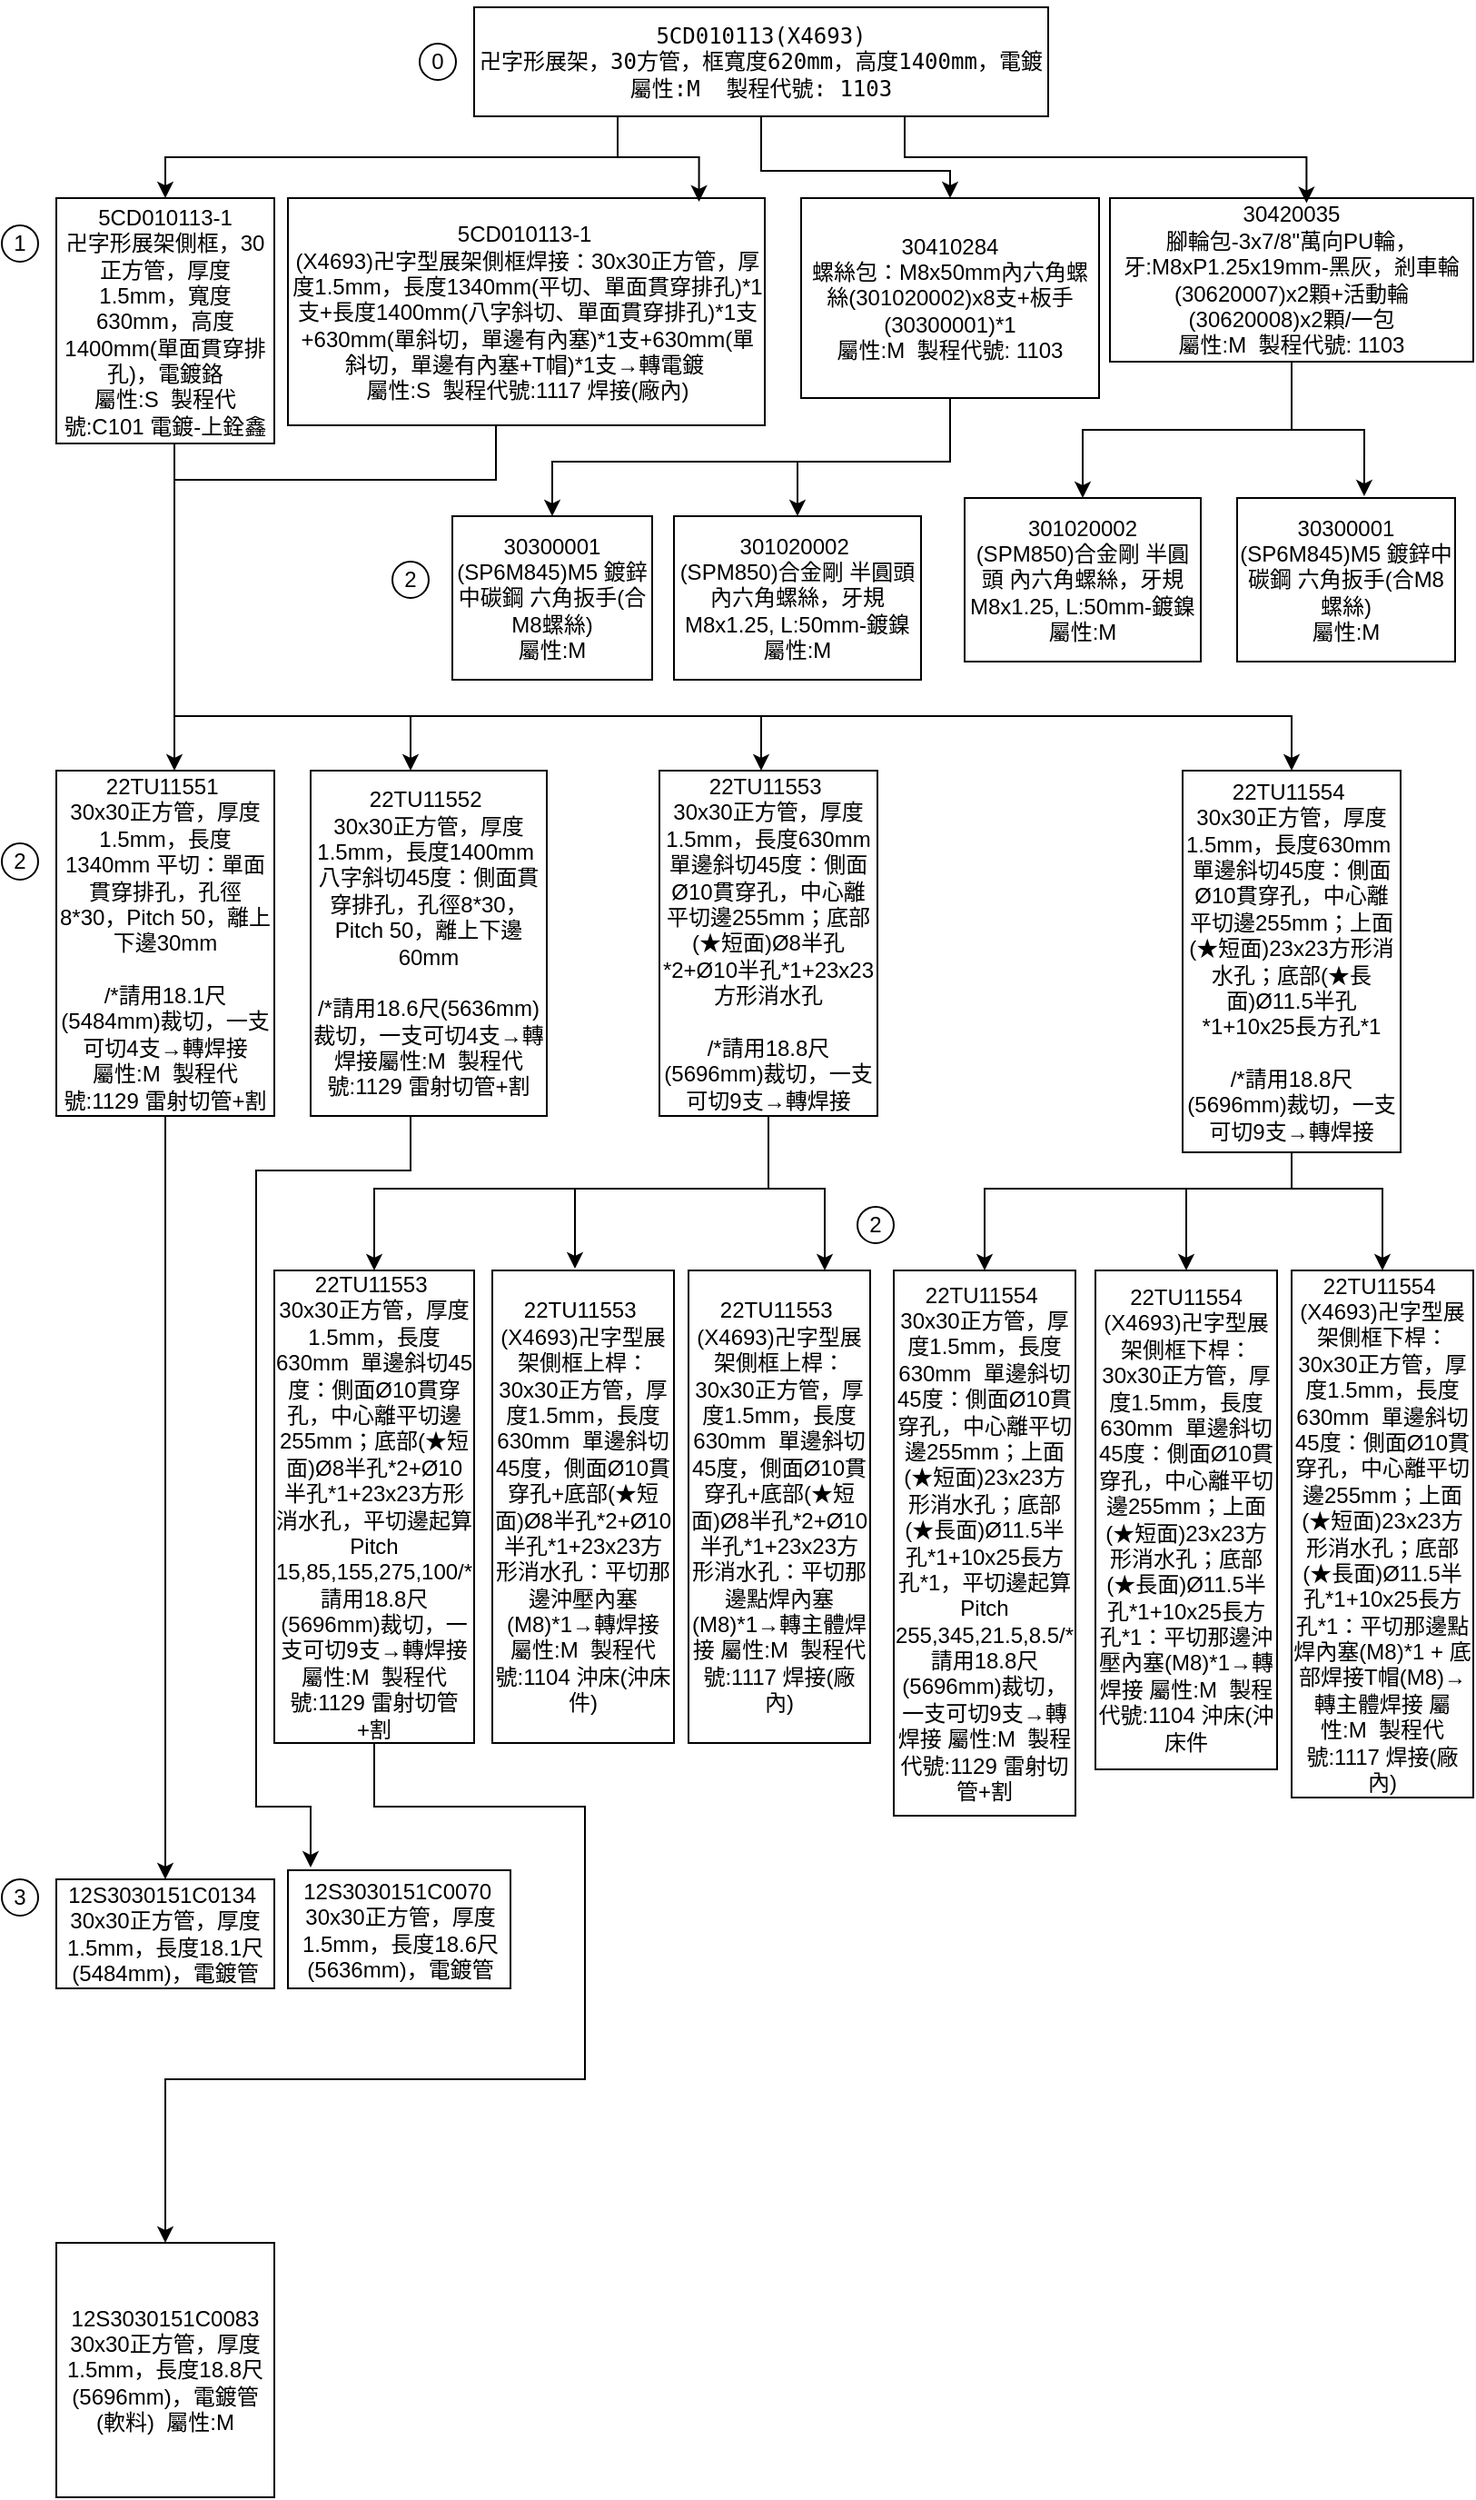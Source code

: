 <mxfile version="24.2.8" type="github">
  <diagram id="C5RBs43oDa-KdzZeNtuy" name="Page-1">
    <mxGraphModel dx="1195" dy="643" grid="1" gridSize="10" guides="1" tooltips="1" connect="1" arrows="1" fold="1" page="1" pageScale="1" pageWidth="827" pageHeight="1169" math="0" shadow="0">
      <root>
        <mxCell id="WIyWlLk6GJQsqaUBKTNV-0" />
        <mxCell id="WIyWlLk6GJQsqaUBKTNV-1" parent="WIyWlLk6GJQsqaUBKTNV-0" />
        <mxCell id="io9VJMqO0ZMELUNDM5LC-114" style="edgeStyle=orthogonalEdgeStyle;rounded=0;orthogonalLoop=1;jettySize=auto;html=1;exitX=0.25;exitY=1;exitDx=0;exitDy=0;entryX=0.5;entryY=0;entryDx=0;entryDy=0;" edge="1" parent="WIyWlLk6GJQsqaUBKTNV-1" source="io9VJMqO0ZMELUNDM5LC-0" target="io9VJMqO0ZMELUNDM5LC-1">
          <mxGeometry relative="1" as="geometry" />
        </mxCell>
        <mxCell id="io9VJMqO0ZMELUNDM5LC-117" style="edgeStyle=orthogonalEdgeStyle;rounded=0;orthogonalLoop=1;jettySize=auto;html=1;entryX=0.5;entryY=0;entryDx=0;entryDy=0;" edge="1" parent="WIyWlLk6GJQsqaUBKTNV-1" source="io9VJMqO0ZMELUNDM5LC-0" target="io9VJMqO0ZMELUNDM5LC-2">
          <mxGeometry relative="1" as="geometry">
            <Array as="points">
              <mxPoint x="428" y="100" />
              <mxPoint x="532" y="100" />
            </Array>
          </mxGeometry>
        </mxCell>
        <mxCell id="io9VJMqO0ZMELUNDM5LC-0" value="&lt;pre&gt;5CD010113(X4693)&lt;br&gt;卍字形展架，30方管，框寬度620mm，高度1400mm，電鍍&lt;br&gt;屬性:M&amp;nbsp; 製程代號: 1103&lt;/pre&gt;" style="rounded=0;whiteSpace=wrap;html=1;align=center;" vertex="1" parent="WIyWlLk6GJQsqaUBKTNV-1">
          <mxGeometry x="270" y="10" width="316" height="60" as="geometry" />
        </mxCell>
        <mxCell id="io9VJMqO0ZMELUNDM5LC-124" style="edgeStyle=orthogonalEdgeStyle;rounded=0;orthogonalLoop=1;jettySize=auto;html=1;entryX=0.5;entryY=0;entryDx=0;entryDy=0;" edge="1" parent="WIyWlLk6GJQsqaUBKTNV-1" source="io9VJMqO0ZMELUNDM5LC-1" target="io9VJMqO0ZMELUNDM5LC-25">
          <mxGeometry relative="1" as="geometry">
            <Array as="points">
              <mxPoint x="105" y="400" />
              <mxPoint x="720" y="400" />
            </Array>
          </mxGeometry>
        </mxCell>
        <mxCell id="io9VJMqO0ZMELUNDM5LC-127" style="edgeStyle=orthogonalEdgeStyle;rounded=0;orthogonalLoop=1;jettySize=auto;html=1;" edge="1" parent="WIyWlLk6GJQsqaUBKTNV-1" source="io9VJMqO0ZMELUNDM5LC-1" target="io9VJMqO0ZMELUNDM5LC-24">
          <mxGeometry relative="1" as="geometry">
            <Array as="points">
              <mxPoint x="105" y="400" />
              <mxPoint x="428" y="400" />
            </Array>
          </mxGeometry>
        </mxCell>
        <mxCell id="io9VJMqO0ZMELUNDM5LC-129" style="edgeStyle=orthogonalEdgeStyle;rounded=0;orthogonalLoop=1;jettySize=auto;html=1;" edge="1" parent="WIyWlLk6GJQsqaUBKTNV-1" source="io9VJMqO0ZMELUNDM5LC-1" target="io9VJMqO0ZMELUNDM5LC-23">
          <mxGeometry relative="1" as="geometry">
            <Array as="points">
              <mxPoint x="105" y="400" />
              <mxPoint x="235" y="400" />
            </Array>
          </mxGeometry>
        </mxCell>
        <mxCell id="io9VJMqO0ZMELUNDM5LC-1" value="5CD010113-1&lt;div&gt;卍字形展架側框，30正方管，厚度1.5mm，寬度630mm，高度1400mm(單面貫穿排孔)，電鍍鉻&lt;br&gt;&lt;/div&gt;&lt;div&gt;屬性:S&amp;nbsp; 製程代號:C101 電鍍-上銓鑫&lt;br&gt;&lt;/div&gt;" style="rounded=0;whiteSpace=wrap;html=1;" vertex="1" parent="WIyWlLk6GJQsqaUBKTNV-1">
          <mxGeometry x="40" y="115" width="120" height="135" as="geometry" />
        </mxCell>
        <mxCell id="io9VJMqO0ZMELUNDM5LC-108" style="edgeStyle=orthogonalEdgeStyle;rounded=0;orthogonalLoop=1;jettySize=auto;html=1;" edge="1" parent="WIyWlLk6GJQsqaUBKTNV-1" source="io9VJMqO0ZMELUNDM5LC-2" target="io9VJMqO0ZMELUNDM5LC-15">
          <mxGeometry relative="1" as="geometry">
            <Array as="points">
              <mxPoint x="532" y="260" />
              <mxPoint x="313" y="260" />
            </Array>
          </mxGeometry>
        </mxCell>
        <mxCell id="io9VJMqO0ZMELUNDM5LC-109" style="edgeStyle=orthogonalEdgeStyle;rounded=0;orthogonalLoop=1;jettySize=auto;html=1;entryX=0.5;entryY=0;entryDx=0;entryDy=0;" edge="1" parent="WIyWlLk6GJQsqaUBKTNV-1" source="io9VJMqO0ZMELUNDM5LC-2" target="io9VJMqO0ZMELUNDM5LC-14">
          <mxGeometry relative="1" as="geometry">
            <Array as="points">
              <mxPoint x="532" y="260" />
              <mxPoint x="448" y="260" />
            </Array>
          </mxGeometry>
        </mxCell>
        <mxCell id="io9VJMqO0ZMELUNDM5LC-2" value="&lt;p&gt;30410284&lt;br&gt;螺絲包：M8x50mm內六角螺絲(301020002)x8支+板手(30300001)*1&lt;br&gt;屬性:M&amp;nbsp; 製程代號: 1103&lt;/p&gt;" style="rounded=0;whiteSpace=wrap;html=1;" vertex="1" parent="WIyWlLk6GJQsqaUBKTNV-1">
          <mxGeometry x="450" y="115" width="164" height="110" as="geometry" />
        </mxCell>
        <mxCell id="io9VJMqO0ZMELUNDM5LC-19" style="edgeStyle=orthogonalEdgeStyle;rounded=0;orthogonalLoop=1;jettySize=auto;html=1;exitX=0.5;exitY=1;exitDx=0;exitDy=0;entryX=0.5;entryY=0;entryDx=0;entryDy=0;" edge="1" parent="WIyWlLk6GJQsqaUBKTNV-1" source="io9VJMqO0ZMELUNDM5LC-5" target="io9VJMqO0ZMELUNDM5LC-11">
          <mxGeometry relative="1" as="geometry" />
        </mxCell>
        <mxCell id="io9VJMqO0ZMELUNDM5LC-5" value="30420035&lt;div&gt;腳輪包-3x7/8&quot;萬向PU輪，牙:M8xP1.25x19mm-黑灰，剎車輪(30620007)x2顆+活動輪(30620008)x2顆/一包&lt;br&gt;&lt;/div&gt;&lt;div&gt;屬性:M&amp;nbsp; 製程代號: 1103&lt;br&gt;&lt;/div&gt;" style="rounded=0;whiteSpace=wrap;html=1;" vertex="1" parent="WIyWlLk6GJQsqaUBKTNV-1">
          <mxGeometry x="620" y="115" width="200" height="90" as="geometry" />
        </mxCell>
        <mxCell id="io9VJMqO0ZMELUNDM5LC-11" value="301020002&lt;div&gt;(SPM850)合金剛 半圓頭 內六角螺絲，牙規M8x1.25, L:50mm-鍍鎳&lt;br&gt;&lt;/div&gt;&lt;div&gt;屬性:M&lt;br&gt;&lt;/div&gt;" style="rounded=0;whiteSpace=wrap;html=1;" vertex="1" parent="WIyWlLk6GJQsqaUBKTNV-1">
          <mxGeometry x="540" y="280" width="130" height="90" as="geometry" />
        </mxCell>
        <mxCell id="io9VJMqO0ZMELUNDM5LC-12" value="30300001&lt;div&gt;(SP6M845)M5 鍍鋅中碳鋼 六角扳手(合M8螺絲)&lt;br&gt;&lt;/div&gt;&lt;div&gt;屬性:M&lt;br&gt;&lt;/div&gt;" style="rounded=0;whiteSpace=wrap;html=1;" vertex="1" parent="WIyWlLk6GJQsqaUBKTNV-1">
          <mxGeometry x="690" y="280" width="120" height="90" as="geometry" />
        </mxCell>
        <mxCell id="io9VJMqO0ZMELUNDM5LC-14" value="301020002&amp;nbsp;&lt;div&gt;(SPM850)合金剛 半圓頭 內六角螺絲，牙規M8x1.25, L:50mm-鍍鎳&lt;/div&gt;&lt;div&gt;屬性:M&lt;br&gt;&lt;/div&gt;" style="rounded=0;whiteSpace=wrap;html=1;" vertex="1" parent="WIyWlLk6GJQsqaUBKTNV-1">
          <mxGeometry x="380" y="290" width="136" height="90" as="geometry" />
        </mxCell>
        <mxCell id="io9VJMqO0ZMELUNDM5LC-15" value="30300001 (SP6M845)M5 鍍鋅中碳鋼 六角扳手(合M8螺絲)&lt;div&gt;屬性:M&lt;br&gt;&lt;/div&gt;" style="rounded=0;whiteSpace=wrap;html=1;" vertex="1" parent="WIyWlLk6GJQsqaUBKTNV-1">
          <mxGeometry x="258" y="290" width="110" height="90" as="geometry" />
        </mxCell>
        <mxCell id="io9VJMqO0ZMELUNDM5LC-18" style="edgeStyle=orthogonalEdgeStyle;rounded=0;orthogonalLoop=1;jettySize=auto;html=1;entryX=0.583;entryY=-0.011;entryDx=0;entryDy=0;entryPerimeter=0;" edge="1" parent="WIyWlLk6GJQsqaUBKTNV-1" source="io9VJMqO0ZMELUNDM5LC-5" target="io9VJMqO0ZMELUNDM5LC-12">
          <mxGeometry relative="1" as="geometry" />
        </mxCell>
        <mxCell id="io9VJMqO0ZMELUNDM5LC-37" style="edgeStyle=orthogonalEdgeStyle;rounded=0;orthogonalLoop=1;jettySize=auto;html=1;entryX=0.5;entryY=0;entryDx=0;entryDy=0;" edge="1" parent="WIyWlLk6GJQsqaUBKTNV-1" source="io9VJMqO0ZMELUNDM5LC-22" target="io9VJMqO0ZMELUNDM5LC-35">
          <mxGeometry relative="1" as="geometry" />
        </mxCell>
        <mxCell id="io9VJMqO0ZMELUNDM5LC-22" value="22TU11551&amp;nbsp;&lt;div&gt;30x30正方管，厚度1.5mm，長度1340mm 平切：單面貫穿排孔，孔徑8*30，Pitch 50，離上下邊30mm&lt;/div&gt;&lt;div&gt;&lt;br&gt;&lt;/div&gt;&lt;div&gt;/*&lt;span style=&quot;background-color: initial;&quot;&gt;請用18.1尺(5484mm)裁切，一支可切4支→轉焊接&lt;/span&gt;&lt;/div&gt;&lt;div&gt;&lt;span style=&quot;background-color: initial;&quot;&gt;屬性:M&amp;nbsp; 製程代號:1129 雷射切管+割&lt;/span&gt;&lt;/div&gt;" style="rounded=0;whiteSpace=wrap;html=1;" vertex="1" parent="WIyWlLk6GJQsqaUBKTNV-1">
          <mxGeometry x="40" y="430" width="120" height="190" as="geometry" />
        </mxCell>
        <mxCell id="io9VJMqO0ZMELUNDM5LC-23" value="22TU11552&amp;nbsp;&lt;div&gt;30x30正方管，厚度1.5mm，長度1400mm&amp;nbsp; 八字斜切45度：側面貫穿排孔，孔徑8*30，Pitch 50，離上下邊60mm&lt;/div&gt;&lt;div&gt;&lt;br&gt;&lt;/div&gt;&lt;div&gt;/*&lt;span style=&quot;background-color: initial;&quot;&gt;請用18.6尺(5636mm)裁切，一支可切4支→轉焊接&lt;/span&gt;&lt;span style=&quot;background-color: initial;&quot;&gt;屬性:M&amp;nbsp; 製程代號:1129 雷射切管+割&lt;/span&gt;&lt;/div&gt;" style="rounded=0;whiteSpace=wrap;html=1;" vertex="1" parent="WIyWlLk6GJQsqaUBKTNV-1">
          <mxGeometry x="180" y="430" width="130" height="190" as="geometry" />
        </mxCell>
        <mxCell id="io9VJMqO0ZMELUNDM5LC-149" style="edgeStyle=orthogonalEdgeStyle;rounded=0;orthogonalLoop=1;jettySize=auto;html=1;entryX=0.75;entryY=0;entryDx=0;entryDy=0;" edge="1" parent="WIyWlLk6GJQsqaUBKTNV-1" source="io9VJMqO0ZMELUNDM5LC-24" target="io9VJMqO0ZMELUNDM5LC-85">
          <mxGeometry relative="1" as="geometry">
            <Array as="points">
              <mxPoint x="432" y="660" />
              <mxPoint x="463" y="660" />
            </Array>
          </mxGeometry>
        </mxCell>
        <mxCell id="io9VJMqO0ZMELUNDM5LC-154" style="edgeStyle=orthogonalEdgeStyle;rounded=0;orthogonalLoop=1;jettySize=auto;html=1;entryX=0.5;entryY=0;entryDx=0;entryDy=0;" edge="1" parent="WIyWlLk6GJQsqaUBKTNV-1" source="io9VJMqO0ZMELUNDM5LC-24" target="io9VJMqO0ZMELUNDM5LC-79">
          <mxGeometry relative="1" as="geometry">
            <Array as="points">
              <mxPoint x="432" y="660" />
              <mxPoint x="215" y="660" />
            </Array>
          </mxGeometry>
        </mxCell>
        <mxCell id="io9VJMqO0ZMELUNDM5LC-24" value="22TU11553&amp;nbsp;&lt;div&gt;30x30正方管，厚度1.5mm，長度630mm 單邊斜切45度：側面Ø10貫穿孔，中心離平切邊255mm；底部(★短面)Ø8半孔*2+Ø10半孔*1+23x23方形消水孔&lt;/div&gt;&lt;div&gt;&lt;br&gt;&lt;/div&gt;&lt;div&gt;/&lt;span style=&quot;background-color: initial;&quot;&gt;*請用18.8尺(5696mm)裁切，一支可切9支→轉焊接&lt;/span&gt;&lt;/div&gt;" style="rounded=0;whiteSpace=wrap;html=1;" vertex="1" parent="WIyWlLk6GJQsqaUBKTNV-1">
          <mxGeometry x="372" y="430" width="120" height="190" as="geometry" />
        </mxCell>
        <mxCell id="io9VJMqO0ZMELUNDM5LC-139" style="edgeStyle=orthogonalEdgeStyle;rounded=0;orthogonalLoop=1;jettySize=auto;html=1;" edge="1" parent="WIyWlLk6GJQsqaUBKTNV-1" source="io9VJMqO0ZMELUNDM5LC-25" target="io9VJMqO0ZMELUNDM5LC-130">
          <mxGeometry relative="1" as="geometry">
            <Array as="points">
              <mxPoint x="720" y="660" />
              <mxPoint x="551" y="660" />
            </Array>
          </mxGeometry>
        </mxCell>
        <mxCell id="io9VJMqO0ZMELUNDM5LC-152" style="edgeStyle=orthogonalEdgeStyle;rounded=0;orthogonalLoop=1;jettySize=auto;html=1;entryX=0.5;entryY=0;entryDx=0;entryDy=0;" edge="1" parent="WIyWlLk6GJQsqaUBKTNV-1" source="io9VJMqO0ZMELUNDM5LC-25" target="io9VJMqO0ZMELUNDM5LC-131">
          <mxGeometry relative="1" as="geometry">
            <Array as="points">
              <mxPoint x="720" y="660" />
              <mxPoint x="662" y="660" />
            </Array>
          </mxGeometry>
        </mxCell>
        <mxCell id="io9VJMqO0ZMELUNDM5LC-153" style="edgeStyle=orthogonalEdgeStyle;rounded=0;orthogonalLoop=1;jettySize=auto;html=1;entryX=0.5;entryY=0;entryDx=0;entryDy=0;" edge="1" parent="WIyWlLk6GJQsqaUBKTNV-1" source="io9VJMqO0ZMELUNDM5LC-25" target="io9VJMqO0ZMELUNDM5LC-135">
          <mxGeometry relative="1" as="geometry">
            <Array as="points">
              <mxPoint x="720" y="660" />
              <mxPoint x="770" y="660" />
            </Array>
          </mxGeometry>
        </mxCell>
        <mxCell id="io9VJMqO0ZMELUNDM5LC-25" value="22TU11554&amp;nbsp;&lt;div&gt;30x30正方管，厚度1.5mm，長度630mm&amp;nbsp; 單邊斜切45度：側面Ø10貫穿孔，中心離平切邊255mm；上面(★短面)23x23方形消水孔；底部(★長面)Ø11.5半孔*1+10x25長方孔*1&lt;/div&gt;&lt;div&gt;&lt;br&gt;&lt;/div&gt;&lt;div&gt;/*請用18.8尺(5696mm)裁切，一支可切9支→轉焊接&lt;br&gt;&lt;/div&gt;" style="rounded=0;whiteSpace=wrap;html=1;" vertex="1" parent="WIyWlLk6GJQsqaUBKTNV-1">
          <mxGeometry x="660" y="430" width="120" height="210" as="geometry" />
        </mxCell>
        <mxCell id="io9VJMqO0ZMELUNDM5LC-35" value="12S3030151C0134&amp;nbsp;&lt;div&gt;30x30正方管，厚度1.5mm，長度18.1尺(5484mm)，電鍍管&lt;/div&gt;" style="rounded=0;whiteSpace=wrap;html=1;align=center;" vertex="1" parent="WIyWlLk6GJQsqaUBKTNV-1">
          <mxGeometry x="40" y="1040" width="120" height="60" as="geometry" />
        </mxCell>
        <mxCell id="io9VJMqO0ZMELUNDM5LC-38" value="12S3030151C0070&amp;nbsp;&lt;div&gt;30x30正方管，厚度1.5mm，長度18.6尺(5636mm)，電鍍管&lt;/div&gt;" style="rounded=0;whiteSpace=wrap;html=1;" vertex="1" parent="WIyWlLk6GJQsqaUBKTNV-1">
          <mxGeometry x="167.5" y="1035" width="122.5" height="65" as="geometry" />
        </mxCell>
        <mxCell id="io9VJMqO0ZMELUNDM5LC-60" value="0" style="ellipse;whiteSpace=wrap;html=1;aspect=fixed;" vertex="1" parent="WIyWlLk6GJQsqaUBKTNV-1">
          <mxGeometry x="240" y="30" width="20" height="20" as="geometry" />
        </mxCell>
        <mxCell id="io9VJMqO0ZMELUNDM5LC-61" value="1" style="ellipse;whiteSpace=wrap;html=1;aspect=fixed;" vertex="1" parent="WIyWlLk6GJQsqaUBKTNV-1">
          <mxGeometry x="10" y="130" width="20" height="20" as="geometry" />
        </mxCell>
        <mxCell id="io9VJMqO0ZMELUNDM5LC-62" value="2" style="ellipse;whiteSpace=wrap;html=1;aspect=fixed;" vertex="1" parent="WIyWlLk6GJQsqaUBKTNV-1">
          <mxGeometry x="225" y="315" width="20" height="20" as="geometry" />
        </mxCell>
        <mxCell id="io9VJMqO0ZMELUNDM5LC-63" value="2" style="ellipse;whiteSpace=wrap;html=1;aspect=fixed;" vertex="1" parent="WIyWlLk6GJQsqaUBKTNV-1">
          <mxGeometry x="10" y="470" width="20" height="20" as="geometry" />
        </mxCell>
        <mxCell id="io9VJMqO0ZMELUNDM5LC-77" value="3" style="ellipse;whiteSpace=wrap;html=1;aspect=fixed;" vertex="1" parent="WIyWlLk6GJQsqaUBKTNV-1">
          <mxGeometry x="10" y="1040" width="20" height="20" as="geometry" />
        </mxCell>
        <mxCell id="io9VJMqO0ZMELUNDM5LC-159" style="edgeStyle=orthogonalEdgeStyle;rounded=0;orthogonalLoop=1;jettySize=auto;html=1;entryX=0.5;entryY=0;entryDx=0;entryDy=0;" edge="1" parent="WIyWlLk6GJQsqaUBKTNV-1" source="io9VJMqO0ZMELUNDM5LC-79" target="io9VJMqO0ZMELUNDM5LC-157">
          <mxGeometry relative="1" as="geometry">
            <mxPoint x="230" y="1240" as="targetPoint" />
            <Array as="points">
              <mxPoint x="215" y="1000" />
              <mxPoint x="331" y="1000" />
              <mxPoint x="331" y="1150" />
              <mxPoint x="100" y="1150" />
            </Array>
          </mxGeometry>
        </mxCell>
        <mxCell id="io9VJMqO0ZMELUNDM5LC-79" value="&lt;div&gt;22TU11553&amp;nbsp;&lt;/div&gt;&lt;div&gt;30x30正方管，厚度1.5mm，長度630mm&amp;nbsp; 單邊斜切45度：側面Ø10貫穿孔，中心離平切邊255mm；底部(★短面)Ø8半孔*2+Ø10半孔*1+23x23方形消水孔，平切邊起算Pitch 15,85,155,275,100/*請用18.8尺(5696mm)裁切，一支可切9支→轉焊接 屬性:M&amp;nbsp; 製程代號:1129 雷射切管+割&lt;/div&gt;" style="rounded=0;whiteSpace=wrap;html=1;align=center;" vertex="1" parent="WIyWlLk6GJQsqaUBKTNV-1">
          <mxGeometry x="160" y="705" width="110" height="260" as="geometry" />
        </mxCell>
        <mxCell id="io9VJMqO0ZMELUNDM5LC-81" value="22TU11553&amp;nbsp;&lt;div&gt;(X4693)卍字型展架側框上桿：30x30正方管，厚度1.5mm，長度630mm&amp;nbsp; 單邊斜切45度，側面Ø10貫穿孔+底部(★短面)Ø8半孔*2+Ø10半孔*1+23x23方形消水孔：平切那邊沖壓內塞(M8)*1→轉焊接 屬性:M&amp;nbsp; 製程代號:1104 沖床(沖床件)&lt;/div&gt;" style="rounded=0;whiteSpace=wrap;html=1;" vertex="1" parent="WIyWlLk6GJQsqaUBKTNV-1">
          <mxGeometry x="280" y="705" width="100" height="260" as="geometry" />
        </mxCell>
        <mxCell id="io9VJMqO0ZMELUNDM5LC-85" value="22TU11553&amp;nbsp;&lt;div&gt;(X4693)卍字型展架側框上桿：30x30正方管，厚度1.5mm，長度630mm&amp;nbsp; 單邊斜切45度，側面Ø10貫穿孔+底部(★短面)Ø8半孔*2+Ø10半孔*1+23x23方形消水孔：平切那邊點焊內塞(M8)*1→轉主體焊接 屬性:M&amp;nbsp; 製程代號:1117 焊接(廠內)&lt;/div&gt;" style="rounded=0;whiteSpace=wrap;html=1;" vertex="1" parent="WIyWlLk6GJQsqaUBKTNV-1">
          <mxGeometry x="388" y="705" width="100" height="260" as="geometry" />
        </mxCell>
        <mxCell id="io9VJMqO0ZMELUNDM5LC-94" style="edgeStyle=orthogonalEdgeStyle;rounded=0;orthogonalLoop=1;jettySize=auto;html=1;entryX=0.102;entryY=-0.023;entryDx=0;entryDy=0;entryPerimeter=0;" edge="1" parent="WIyWlLk6GJQsqaUBKTNV-1" source="io9VJMqO0ZMELUNDM5LC-23" target="io9VJMqO0ZMELUNDM5LC-38">
          <mxGeometry relative="1" as="geometry">
            <Array as="points">
              <mxPoint x="235" y="650" />
              <mxPoint x="150" y="650" />
              <mxPoint x="150" y="1000" />
              <mxPoint x="180" y="1000" />
            </Array>
          </mxGeometry>
        </mxCell>
        <mxCell id="io9VJMqO0ZMELUNDM5LC-126" style="edgeStyle=orthogonalEdgeStyle;rounded=0;orthogonalLoop=1;jettySize=auto;html=1;" edge="1" parent="WIyWlLk6GJQsqaUBKTNV-1">
          <mxGeometry relative="1" as="geometry">
            <mxPoint x="105" y="430" as="targetPoint" />
            <mxPoint x="282" y="240.0" as="sourcePoint" />
            <Array as="points">
              <mxPoint x="282" y="270" />
              <mxPoint x="105" y="270" />
            </Array>
          </mxGeometry>
        </mxCell>
        <mxCell id="io9VJMqO0ZMELUNDM5LC-98" value="5CD010113-1&amp;nbsp;&lt;div&gt;(X4693)卍字型展架側框焊接：30x30正方管，厚度1.5mm，長度1340mm(平切、單面貫穿排孔)*1支+長度1400mm(八字斜切、單面貫穿排孔)*1支+630mm(單斜切，單邊有內塞)*1支+630mm(單斜切，單邊有內塞+T帽)*1支→轉電鍍&amp;nbsp;&lt;/div&gt;&lt;div&gt;屬性:S&amp;nbsp; 製程代號:1117 焊接(廠內)&lt;/div&gt;" style="rounded=0;whiteSpace=wrap;html=1;" vertex="1" parent="WIyWlLk6GJQsqaUBKTNV-1">
          <mxGeometry x="167.5" y="115" width="262.5" height="125" as="geometry" />
        </mxCell>
        <mxCell id="io9VJMqO0ZMELUNDM5LC-115" style="edgeStyle=orthogonalEdgeStyle;rounded=0;orthogonalLoop=1;jettySize=auto;html=1;exitX=0.25;exitY=1;exitDx=0;exitDy=0;entryX=0.862;entryY=0.016;entryDx=0;entryDy=0;entryPerimeter=0;" edge="1" parent="WIyWlLk6GJQsqaUBKTNV-1" source="io9VJMqO0ZMELUNDM5LC-0" target="io9VJMqO0ZMELUNDM5LC-98">
          <mxGeometry relative="1" as="geometry" />
        </mxCell>
        <mxCell id="io9VJMqO0ZMELUNDM5LC-116" style="edgeStyle=orthogonalEdgeStyle;rounded=0;orthogonalLoop=1;jettySize=auto;html=1;exitX=0.75;exitY=1;exitDx=0;exitDy=0;entryX=0.541;entryY=0.031;entryDx=0;entryDy=0;entryPerimeter=0;" edge="1" parent="WIyWlLk6GJQsqaUBKTNV-1" source="io9VJMqO0ZMELUNDM5LC-0" target="io9VJMqO0ZMELUNDM5LC-5">
          <mxGeometry relative="1" as="geometry" />
        </mxCell>
        <mxCell id="io9VJMqO0ZMELUNDM5LC-130" value="&lt;div&gt;22TU11554&amp;nbsp;&lt;/div&gt;&lt;div&gt;30x30正方管，厚度1.5mm，長度630mm&amp;nbsp; 單邊斜切45度：側面Ø10貫穿孔，中心離平切邊255mm；上面(★短面)23x23方形消水孔；底部(★長面)Ø11.5半孔*1+10x25長方孔*1，平切邊起算Pitch 255,345,21.5,8.5/*請用18.8尺(5696mm)裁切，一支可切9支→轉焊接 屬性:M&amp;nbsp; 製程代號:1129 雷射切管+割&lt;/div&gt;" style="rounded=0;whiteSpace=wrap;html=1;" vertex="1" parent="WIyWlLk6GJQsqaUBKTNV-1">
          <mxGeometry x="501" y="705" width="100" height="300" as="geometry" />
        </mxCell>
        <mxCell id="io9VJMqO0ZMELUNDM5LC-131" value="&lt;div&gt;22TU11554 (X4693)卍字型展架側框下桿：30x30正方管，厚度1.5mm，長度630mm&amp;nbsp; 單邊斜切45度：側面Ø10貫穿孔，中心離平切邊255mm；上面(★短面)23x23方形消水孔；底部(★長面)Ø11.5半孔*1+10x25長方孔*1：平切那邊沖壓內塞(M8)*1→轉焊接 屬性:M&amp;nbsp; 製程代號:1104 沖床(沖床件&lt;/div&gt;" style="rounded=0;whiteSpace=wrap;html=1;" vertex="1" parent="WIyWlLk6GJQsqaUBKTNV-1">
          <mxGeometry x="612" y="705" width="100" height="274.5" as="geometry" />
        </mxCell>
        <mxCell id="io9VJMqO0ZMELUNDM5LC-135" value="22TU11554&amp;nbsp;&lt;div&gt;(X4693)卍字型展架側框下桿：30x30正方管，厚度1.5mm，長度630mm&amp;nbsp; 單邊斜切45度：側面Ø10貫穿孔，中心離平切邊255mm；上面(★短面)23x23方形消水孔；底部(★長面)Ø11.5半孔*1+10x25長方孔*1：平切那邊點焊內塞(M8)*1 + 底部焊接T帽(M8)→轉主體焊接 屬性:M&amp;nbsp; 製程代號:1117 焊接(廠內)&lt;/div&gt;" style="rounded=0;whiteSpace=wrap;html=1;" vertex="1" parent="WIyWlLk6GJQsqaUBKTNV-1">
          <mxGeometry x="720" y="705" width="100" height="290" as="geometry" />
        </mxCell>
        <mxCell id="io9VJMqO0ZMELUNDM5LC-147" style="edgeStyle=orthogonalEdgeStyle;rounded=0;orthogonalLoop=1;jettySize=auto;html=1;entryX=0.455;entryY=-0.004;entryDx=0;entryDy=0;entryPerimeter=0;" edge="1" parent="WIyWlLk6GJQsqaUBKTNV-1" source="io9VJMqO0ZMELUNDM5LC-24" target="io9VJMqO0ZMELUNDM5LC-81">
          <mxGeometry relative="1" as="geometry">
            <Array as="points">
              <mxPoint x="432" y="660" />
              <mxPoint x="326" y="660" />
            </Array>
          </mxGeometry>
        </mxCell>
        <mxCell id="io9VJMqO0ZMELUNDM5LC-156" value="2" style="ellipse;whiteSpace=wrap;html=1;aspect=fixed;" vertex="1" parent="WIyWlLk6GJQsqaUBKTNV-1">
          <mxGeometry x="481" y="670" width="20" height="20" as="geometry" />
        </mxCell>
        <mxCell id="io9VJMqO0ZMELUNDM5LC-157" value="12S3030151C0083&lt;div&gt;30x30正方管，厚度1.5mm，長度18.8尺(5696mm)，電鍍管(軟料)&amp;nbsp;&amp;nbsp;屬性:M&lt;br&gt;&lt;/div&gt;" style="rounded=0;whiteSpace=wrap;html=1;" vertex="1" parent="WIyWlLk6GJQsqaUBKTNV-1">
          <mxGeometry x="40" y="1240" width="120" height="140" as="geometry" />
        </mxCell>
      </root>
    </mxGraphModel>
  </diagram>
</mxfile>
